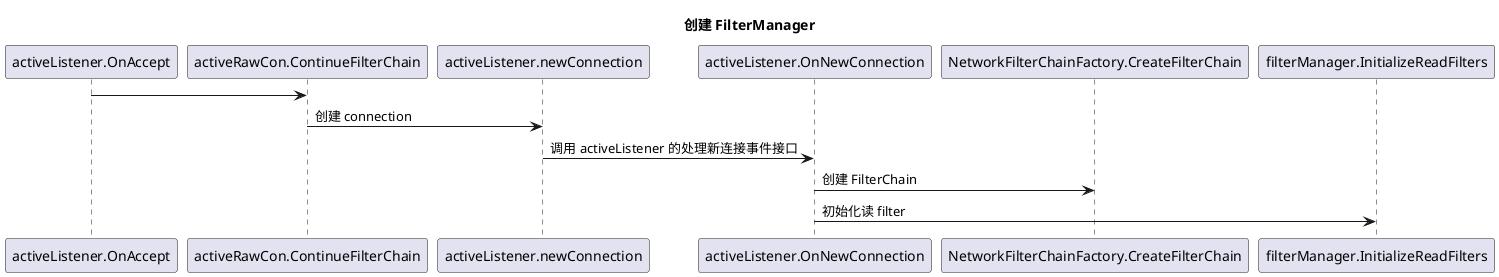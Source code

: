 @startuml
title: 创建 FilterManager

activeListener.OnAccept -> activeRawCon.ContinueFilterChain: 
activeRawCon.ContinueFilterChain -> activeListener.newConnection: 创建 connection
activeListener.newConnection -> activeListener.OnNewConnection: 调用 activeListener 的处理新连接事件接口
activeListener.OnNewConnection -> NetworkFilterChainFactory.CreateFilterChain: 创建 FilterChain
activeListener.OnNewConnection -> filterManager.InitializeReadFilters: 初始化读 filter

@enduml
